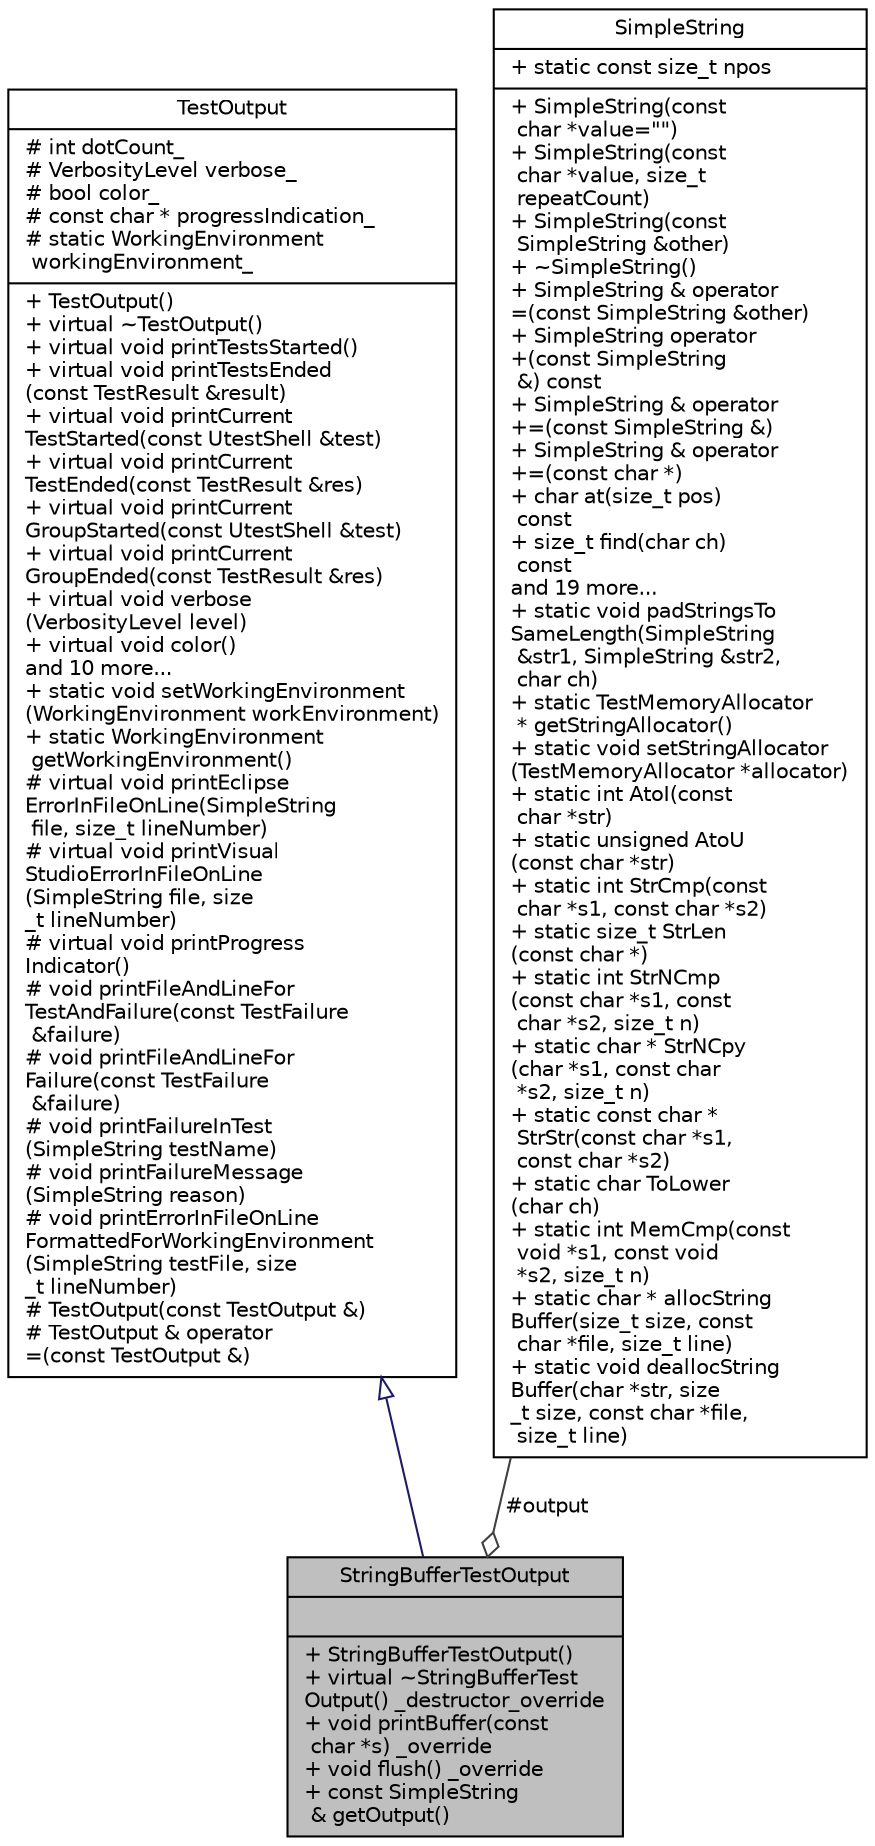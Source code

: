 digraph "StringBufferTestOutput"
{
 // LATEX_PDF_SIZE
  edge [fontname="Helvetica",fontsize="10",labelfontname="Helvetica",labelfontsize="10"];
  node [fontname="Helvetica",fontsize="10",shape=record];
  Node1 [label="{StringBufferTestOutput\n||+  StringBufferTestOutput()\l+ virtual ~StringBufferTest\lOutput() _destructor_override\l+ void printBuffer(const\l char *s) _override\l+ void flush() _override\l+ const SimpleString\l & getOutput()\l}",height=0.2,width=0.4,color="black", fillcolor="grey75", style="filled", fontcolor="black",tooltip=" "];
  Node2 -> Node1 [dir="back",color="midnightblue",fontsize="10",style="solid",arrowtail="onormal",fontname="Helvetica"];
  Node2 [label="{TestOutput\n|# int dotCount_\l# VerbosityLevel verbose_\l# bool color_\l# const char * progressIndication_\l# static WorkingEnvironment\l workingEnvironment_\l|+  TestOutput()\l+ virtual ~TestOutput()\l+ virtual void printTestsStarted()\l+ virtual void printTestsEnded\l(const TestResult &result)\l+ virtual void printCurrent\lTestStarted(const UtestShell &test)\l+ virtual void printCurrent\lTestEnded(const TestResult &res)\l+ virtual void printCurrent\lGroupStarted(const UtestShell &test)\l+ virtual void printCurrent\lGroupEnded(const TestResult &res)\l+ virtual void verbose\l(VerbosityLevel level)\l+ virtual void color()\land 10 more...\l+ static void setWorkingEnvironment\l(WorkingEnvironment workEnvironment)\l+ static WorkingEnvironment\l getWorkingEnvironment()\l# virtual void printEclipse\lErrorInFileOnLine(SimpleString\l file, size_t lineNumber)\l# virtual void printVisual\lStudioErrorInFileOnLine\l(SimpleString file, size\l_t lineNumber)\l# virtual void printProgress\lIndicator()\l# void printFileAndLineFor\lTestAndFailure(const TestFailure\l &failure)\l# void printFileAndLineFor\lFailure(const TestFailure\l &failure)\l# void printFailureInTest\l(SimpleString testName)\l# void printFailureMessage\l(SimpleString reason)\l# void printErrorInFileOnLine\lFormattedForWorkingEnvironment\l(SimpleString testFile, size\l_t lineNumber)\l#  TestOutput(const TestOutput &)\l# TestOutput & operator\l=(const TestOutput &)\l}",height=0.2,width=0.4,color="black", fillcolor="white", style="filled",URL="$class_test_output.html",tooltip=" "];
  Node3 -> Node1 [color="grey25",fontsize="10",style="solid",label=" #output" ,arrowhead="odiamond",fontname="Helvetica"];
  Node3 [label="{SimpleString\n|+ static const size_t npos\l|+  SimpleString(const\l char *value=\"\")\l+  SimpleString(const\l char *value, size_t\l repeatCount)\l+  SimpleString(const\l SimpleString &other)\l+  ~SimpleString()\l+ SimpleString & operator\l=(const SimpleString &other)\l+ SimpleString operator\l+(const SimpleString\l &) const\l+ SimpleString & operator\l+=(const SimpleString &)\l+ SimpleString & operator\l+=(const char *)\l+ char at(size_t pos)\l const\l+ size_t find(char ch)\l const\land 19 more...\l+ static void padStringsTo\lSameLength(SimpleString\l &str1, SimpleString &str2,\l char ch)\l+ static TestMemoryAllocator\l * getStringAllocator()\l+ static void setStringAllocator\l(TestMemoryAllocator *allocator)\l+ static int AtoI(const\l char *str)\l+ static unsigned AtoU\l(const char *str)\l+ static int StrCmp(const\l char *s1, const char *s2)\l+ static size_t StrLen\l(const char *)\l+ static int StrNCmp\l(const char *s1, const\l char *s2, size_t n)\l+ static char * StrNCpy\l(char *s1, const char\l *s2, size_t n)\l+ static const char *\l StrStr(const char *s1,\l const char *s2)\l+ static char ToLower\l(char ch)\l+ static int MemCmp(const\l void *s1, const void\l *s2, size_t n)\l+ static char * allocString\lBuffer(size_t size, const\l char *file, size_t line)\l+ static void deallocString\lBuffer(char *str, size\l_t size, const char *file,\l size_t line)\l}",height=0.2,width=0.4,color="black", fillcolor="white", style="filled",URL="$class_simple_string.html",tooltip=" "];
}
